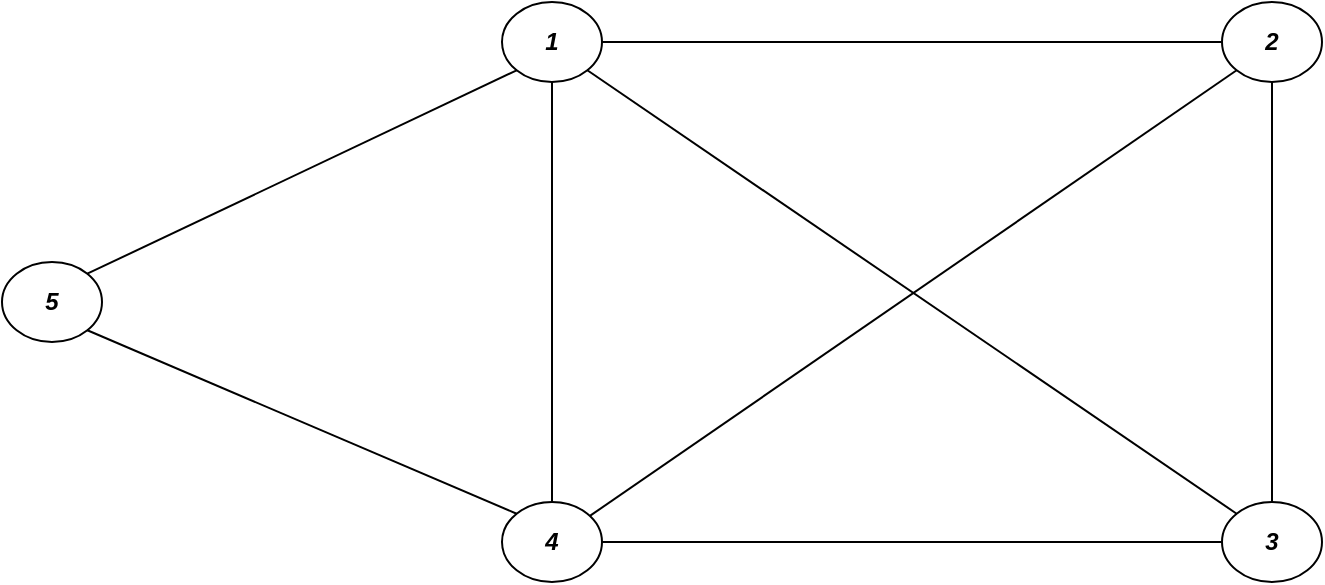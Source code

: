 <mxfile version="14.2.6" type="device"><diagram id="Dsa5AFhAudSRJQIONwqy" name="Page-1"><mxGraphModel dx="1673" dy="941" grid="1" gridSize="10" guides="1" tooltips="1" connect="1" arrows="1" fold="1" page="1" pageScale="1" pageWidth="1169" pageHeight="827" math="0" shadow="0"><root><mxCell id="0"/><mxCell id="1" parent="0"/><mxCell id="QAj03G_a_kZallE8NLQp-1" value="5" style="ellipse;whiteSpace=wrap;html=1;fontStyle=3" vertex="1" parent="1"><mxGeometry x="60" y="300" width="50" height="40" as="geometry"/></mxCell><mxCell id="QAj03G_a_kZallE8NLQp-2" value="" style="endArrow=none;html=1;exitX=1;exitY=0;exitDx=0;exitDy=0;entryX=0;entryY=1;entryDx=0;entryDy=0;fontStyle=3" edge="1" parent="1" source="QAj03G_a_kZallE8NLQp-1" target="QAj03G_a_kZallE8NLQp-3"><mxGeometry width="50" height="50" relative="1" as="geometry"><mxPoint x="574.5" y="200" as="sourcePoint"/><mxPoint x="320" y="160" as="targetPoint"/></mxGeometry></mxCell><mxCell id="QAj03G_a_kZallE8NLQp-5" value="" style="edgeStyle=orthogonalEdgeStyle;rounded=0;orthogonalLoop=1;jettySize=auto;html=1;endArrow=none;endFill=0;exitX=1;exitY=0.5;exitDx=0;exitDy=0;entryX=0;entryY=0.5;entryDx=0;entryDy=0;fontStyle=3" edge="1" parent="1" source="QAj03G_a_kZallE8NLQp-3" target="QAj03G_a_kZallE8NLQp-4"><mxGeometry relative="1" as="geometry"/></mxCell><mxCell id="QAj03G_a_kZallE8NLQp-11" style="edgeStyle=orthogonalEdgeStyle;rounded=0;orthogonalLoop=1;jettySize=auto;html=1;endArrow=none;endFill=0;fontStyle=3" edge="1" parent="1" source="QAj03G_a_kZallE8NLQp-3" target="QAj03G_a_kZallE8NLQp-7"><mxGeometry relative="1" as="geometry"/></mxCell><mxCell id="QAj03G_a_kZallE8NLQp-12" style="rounded=0;orthogonalLoop=1;jettySize=auto;html=1;exitX=1;exitY=1;exitDx=0;exitDy=0;endArrow=none;endFill=0;entryX=0;entryY=0;entryDx=0;entryDy=0;fontStyle=3" edge="1" parent="1" source="QAj03G_a_kZallE8NLQp-3" target="QAj03G_a_kZallE8NLQp-8"><mxGeometry relative="1" as="geometry"><mxPoint x="353" y="170" as="targetPoint"/></mxGeometry></mxCell><mxCell id="QAj03G_a_kZallE8NLQp-3" value="1" style="ellipse;whiteSpace=wrap;html=1;fontStyle=3" vertex="1" parent="1"><mxGeometry x="310" y="170" width="50" height="40" as="geometry"/></mxCell><mxCell id="QAj03G_a_kZallE8NLQp-13" style="edgeStyle=none;rounded=0;orthogonalLoop=1;jettySize=auto;html=1;exitX=0;exitY=1;exitDx=0;exitDy=0;endArrow=none;endFill=0;fontStyle=3" edge="1" parent="1" source="QAj03G_a_kZallE8NLQp-4" target="QAj03G_a_kZallE8NLQp-7"><mxGeometry relative="1" as="geometry"/></mxCell><mxCell id="QAj03G_a_kZallE8NLQp-4" value="2" style="ellipse;whiteSpace=wrap;html=1;fontStyle=3" vertex="1" parent="1"><mxGeometry x="670" y="170" width="50" height="40" as="geometry"/></mxCell><mxCell id="QAj03G_a_kZallE8NLQp-6" value="" style="endArrow=none;html=1;exitX=1;exitY=1;exitDx=0;exitDy=0;entryX=0;entryY=0;entryDx=0;entryDy=0;fontStyle=3" edge="1" parent="1" source="QAj03G_a_kZallE8NLQp-1" target="QAj03G_a_kZallE8NLQp-7"><mxGeometry width="50" height="50" relative="1" as="geometry"><mxPoint x="152.678" y="315.858" as="sourcePoint"/><mxPoint x="320" y="470" as="targetPoint"/></mxGeometry></mxCell><mxCell id="QAj03G_a_kZallE8NLQp-9" value="" style="edgeStyle=orthogonalEdgeStyle;rounded=0;orthogonalLoop=1;jettySize=auto;html=1;endArrow=none;endFill=0;fontStyle=3" edge="1" parent="1" source="QAj03G_a_kZallE8NLQp-7" target="QAj03G_a_kZallE8NLQp-8"><mxGeometry relative="1" as="geometry"/></mxCell><mxCell id="QAj03G_a_kZallE8NLQp-7" value="4" style="ellipse;whiteSpace=wrap;html=1;fontStyle=3" vertex="1" parent="1"><mxGeometry x="310" y="420" width="50" height="40" as="geometry"/></mxCell><mxCell id="QAj03G_a_kZallE8NLQp-10" style="edgeStyle=orthogonalEdgeStyle;rounded=0;orthogonalLoop=1;jettySize=auto;html=1;exitX=0.5;exitY=0;exitDx=0;exitDy=0;entryX=0.5;entryY=1;entryDx=0;entryDy=0;endArrow=none;endFill=0;fontStyle=3" edge="1" parent="1" source="QAj03G_a_kZallE8NLQp-8" target="QAj03G_a_kZallE8NLQp-4"><mxGeometry relative="1" as="geometry"/></mxCell><mxCell id="QAj03G_a_kZallE8NLQp-8" value="3" style="ellipse;whiteSpace=wrap;html=1;fontStyle=3" vertex="1" parent="1"><mxGeometry x="670" y="420" width="50" height="40" as="geometry"/></mxCell></root></mxGraphModel></diagram></mxfile>